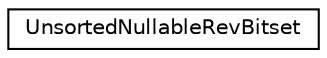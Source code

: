 digraph "Graphical Class Hierarchy"
{
 // LATEX_PDF_SIZE
  edge [fontname="Helvetica",fontsize="10",labelfontname="Helvetica",labelfontsize="10"];
  node [fontname="Helvetica",fontsize="10",shape=record];
  rankdir="LR";
  Node0 [label="UnsortedNullableRevBitset",height=0.2,width=0.4,color="black", fillcolor="white", style="filled",URL="$classoperations__research_1_1_unsorted_nullable_rev_bitset.html",tooltip="This class represents a reversible bitset."];
}
